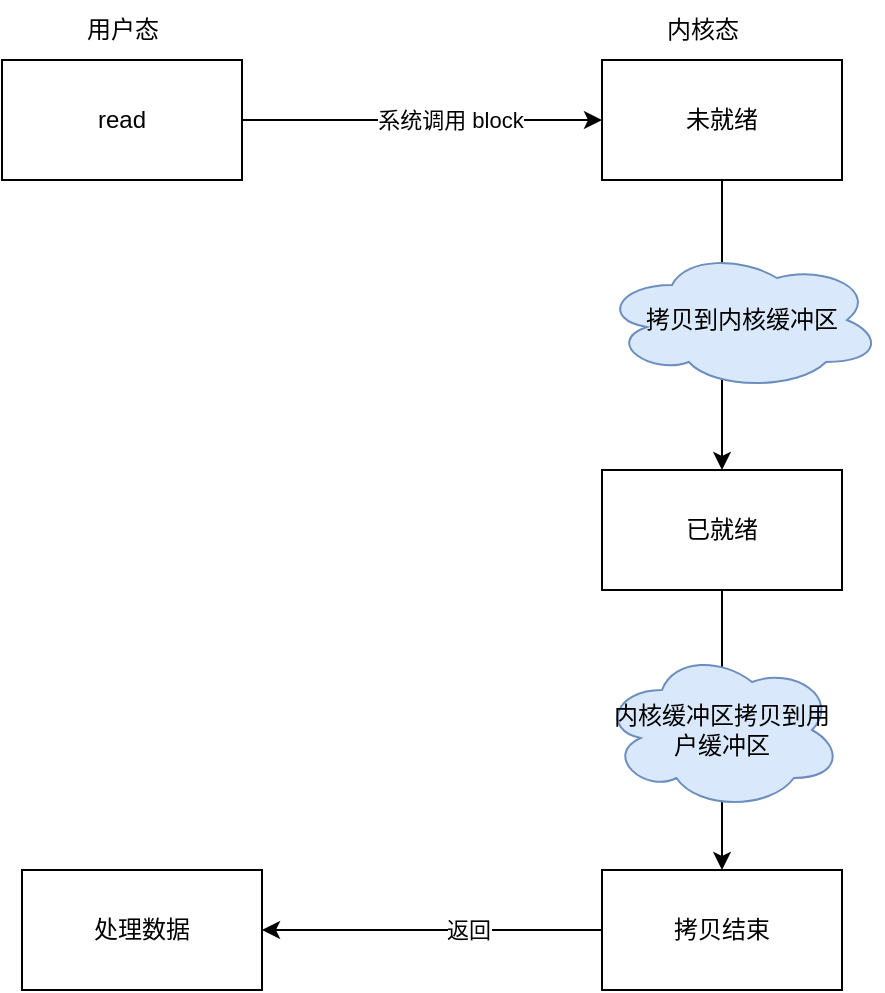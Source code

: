 <mxfile version="20.2.7" type="github">
  <diagram id="2bNujohR4yGya0VHw8Jm" name="第 1 页">
    <mxGraphModel dx="1006" dy="534" grid="1" gridSize="10" guides="1" tooltips="1" connect="1" arrows="1" fold="1" page="1" pageScale="1" pageWidth="827" pageHeight="1169" math="0" shadow="0">
      <root>
        <mxCell id="0" />
        <mxCell id="1" parent="0" />
        <mxCell id="o9b18bImxBdwTv8s_HuM-1" value="用户态" style="text;html=1;align=center;verticalAlign=middle;resizable=0;points=[];autosize=1;strokeColor=none;fillColor=none;" vertex="1" parent="1">
          <mxGeometry x="180" y="145" width="60" height="30" as="geometry" />
        </mxCell>
        <mxCell id="o9b18bImxBdwTv8s_HuM-2" value="内核态" style="text;html=1;align=center;verticalAlign=middle;resizable=0;points=[];autosize=1;strokeColor=none;fillColor=none;" vertex="1" parent="1">
          <mxGeometry x="470" y="145" width="60" height="30" as="geometry" />
        </mxCell>
        <mxCell id="o9b18bImxBdwTv8s_HuM-3" value="read" style="rounded=0;whiteSpace=wrap;html=1;" vertex="1" parent="1">
          <mxGeometry x="150" y="175" width="120" height="60" as="geometry" />
        </mxCell>
        <mxCell id="o9b18bImxBdwTv8s_HuM-4" value="" style="endArrow=classic;html=1;rounded=0;exitX=1;exitY=0.5;exitDx=0;exitDy=0;entryX=0;entryY=0.5;entryDx=0;entryDy=0;" edge="1" parent="1" source="o9b18bImxBdwTv8s_HuM-3" target="o9b18bImxBdwTv8s_HuM-5">
          <mxGeometry width="50" height="50" relative="1" as="geometry">
            <mxPoint x="380" y="350" as="sourcePoint" />
            <mxPoint x="430" y="205" as="targetPoint" />
          </mxGeometry>
        </mxCell>
        <mxCell id="o9b18bImxBdwTv8s_HuM-6" value="系统调用 block" style="edgeLabel;html=1;align=center;verticalAlign=middle;resizable=0;points=[];" vertex="1" connectable="0" parent="o9b18bImxBdwTv8s_HuM-4">
          <mxGeometry x="0.156" relative="1" as="geometry">
            <mxPoint as="offset" />
          </mxGeometry>
        </mxCell>
        <mxCell id="o9b18bImxBdwTv8s_HuM-5" value="未就绪" style="rounded=0;whiteSpace=wrap;html=1;" vertex="1" parent="1">
          <mxGeometry x="450" y="175" width="120" height="60" as="geometry" />
        </mxCell>
        <mxCell id="o9b18bImxBdwTv8s_HuM-7" value="已就绪" style="rounded=0;whiteSpace=wrap;html=1;" vertex="1" parent="1">
          <mxGeometry x="450" y="380" width="120" height="60" as="geometry" />
        </mxCell>
        <mxCell id="o9b18bImxBdwTv8s_HuM-8" value="" style="endArrow=classic;html=1;rounded=0;exitX=0.5;exitY=1;exitDx=0;exitDy=0;entryX=0.5;entryY=0;entryDx=0;entryDy=0;" edge="1" parent="1" source="o9b18bImxBdwTv8s_HuM-5" target="o9b18bImxBdwTv8s_HuM-7">
          <mxGeometry width="50" height="50" relative="1" as="geometry">
            <mxPoint x="380" y="350" as="sourcePoint" />
            <mxPoint x="430" y="300" as="targetPoint" />
          </mxGeometry>
        </mxCell>
        <mxCell id="o9b18bImxBdwTv8s_HuM-9" value="拷贝到内核缓冲区" style="ellipse;shape=cloud;whiteSpace=wrap;html=1;fillColor=#dae8fc;strokeColor=#6c8ebf;" vertex="1" parent="1">
          <mxGeometry x="450" y="270" width="140" height="70" as="geometry" />
        </mxCell>
        <mxCell id="o9b18bImxBdwTv8s_HuM-11" value="拷贝结束" style="rounded=0;whiteSpace=wrap;html=1;" vertex="1" parent="1">
          <mxGeometry x="450" y="580" width="120" height="60" as="geometry" />
        </mxCell>
        <mxCell id="o9b18bImxBdwTv8s_HuM-12" value="" style="endArrow=classic;html=1;rounded=0;exitX=0.5;exitY=1;exitDx=0;exitDy=0;entryX=0.5;entryY=0;entryDx=0;entryDy=0;" edge="1" parent="1" source="o9b18bImxBdwTv8s_HuM-7" target="o9b18bImxBdwTv8s_HuM-11">
          <mxGeometry width="50" height="50" relative="1" as="geometry">
            <mxPoint x="380" y="520" as="sourcePoint" />
            <mxPoint x="510" y="570" as="targetPoint" />
          </mxGeometry>
        </mxCell>
        <mxCell id="o9b18bImxBdwTv8s_HuM-13" value="内核缓冲区拷贝到用户缓冲区" style="ellipse;shape=cloud;whiteSpace=wrap;html=1;fillColor=#dae8fc;strokeColor=#6c8ebf;" vertex="1" parent="1">
          <mxGeometry x="450" y="470" width="120" height="80" as="geometry" />
        </mxCell>
        <mxCell id="o9b18bImxBdwTv8s_HuM-14" value="" style="endArrow=classic;html=1;rounded=0;exitX=0;exitY=0.5;exitDx=0;exitDy=0;entryX=1;entryY=0.5;entryDx=0;entryDy=0;" edge="1" parent="1" source="o9b18bImxBdwTv8s_HuM-11" target="o9b18bImxBdwTv8s_HuM-15">
          <mxGeometry width="50" height="50" relative="1" as="geometry">
            <mxPoint x="380" y="590" as="sourcePoint" />
            <mxPoint x="280" y="610" as="targetPoint" />
          </mxGeometry>
        </mxCell>
        <mxCell id="o9b18bImxBdwTv8s_HuM-16" value="返回" style="edgeLabel;html=1;align=center;verticalAlign=middle;resizable=0;points=[];" vertex="1" connectable="0" parent="o9b18bImxBdwTv8s_HuM-14">
          <mxGeometry x="-0.443" y="-2" relative="1" as="geometry">
            <mxPoint x="-20" y="2" as="offset" />
          </mxGeometry>
        </mxCell>
        <mxCell id="o9b18bImxBdwTv8s_HuM-15" value="处理数据" style="rounded=0;whiteSpace=wrap;html=1;" vertex="1" parent="1">
          <mxGeometry x="160" y="580" width="120" height="60" as="geometry" />
        </mxCell>
      </root>
    </mxGraphModel>
  </diagram>
</mxfile>
